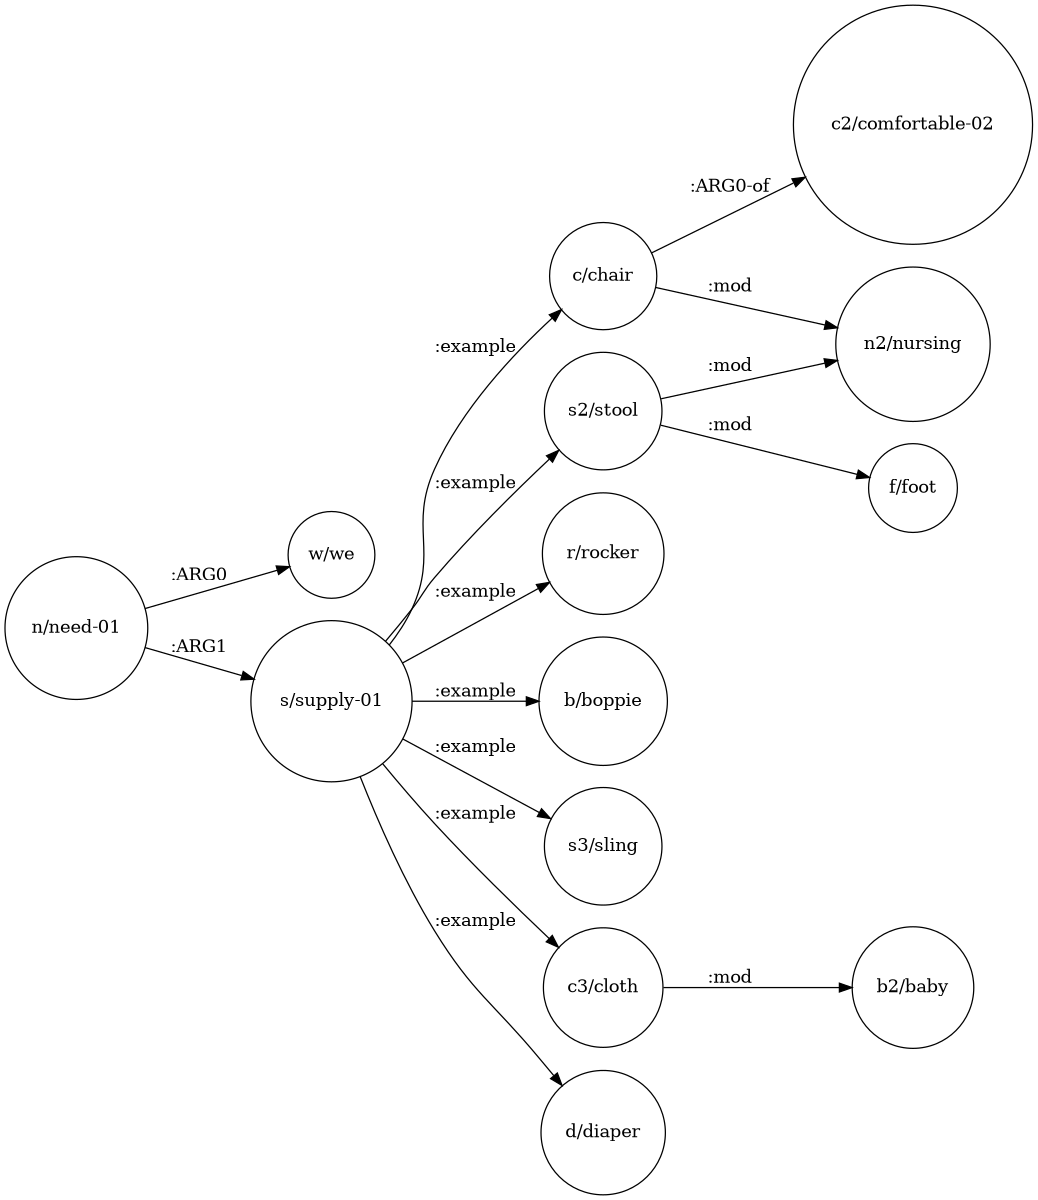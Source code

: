 digraph amr_graph {
	rankdir=LR size="12,8"
	n [label="n/need-01" shape=circle]
	w [label="w/we" shape=circle]
	s [label="s/supply-01" shape=circle]
	c [label="c/chair" shape=circle]
	n2 [label="n2/nursing" shape=circle]
	c2 [label="c2/comfortable-02" shape=circle]
	r [label="r/rocker" shape=circle]
	s2 [label="s2/stool" shape=circle]
	f [label="f/foot" shape=circle]
	b [label="b/boppie" shape=circle]
	s3 [label="s3/sling" shape=circle]
	c3 [label="c3/cloth" shape=circle]
	b2 [label="b2/baby" shape=circle]
	d [label="d/diaper" shape=circle]
	n -> w [label=":ARG0"]
	n -> s [label=":ARG1"]
	s -> c [label=":example"]
	c -> n2 [label=":mod"]
	c -> c2 [label=":ARG0-of"]
	s -> r [label=":example"]
	s -> s2 [label=":example"]
	s2 -> f [label=":mod"]
	s2 -> n2 [label=":mod"]
	s -> b [label=":example"]
	s -> s3 [label=":example"]
	s -> c3 [label=":example"]
	c3 -> b2 [label=":mod"]
	s -> d [label=":example"]
}

